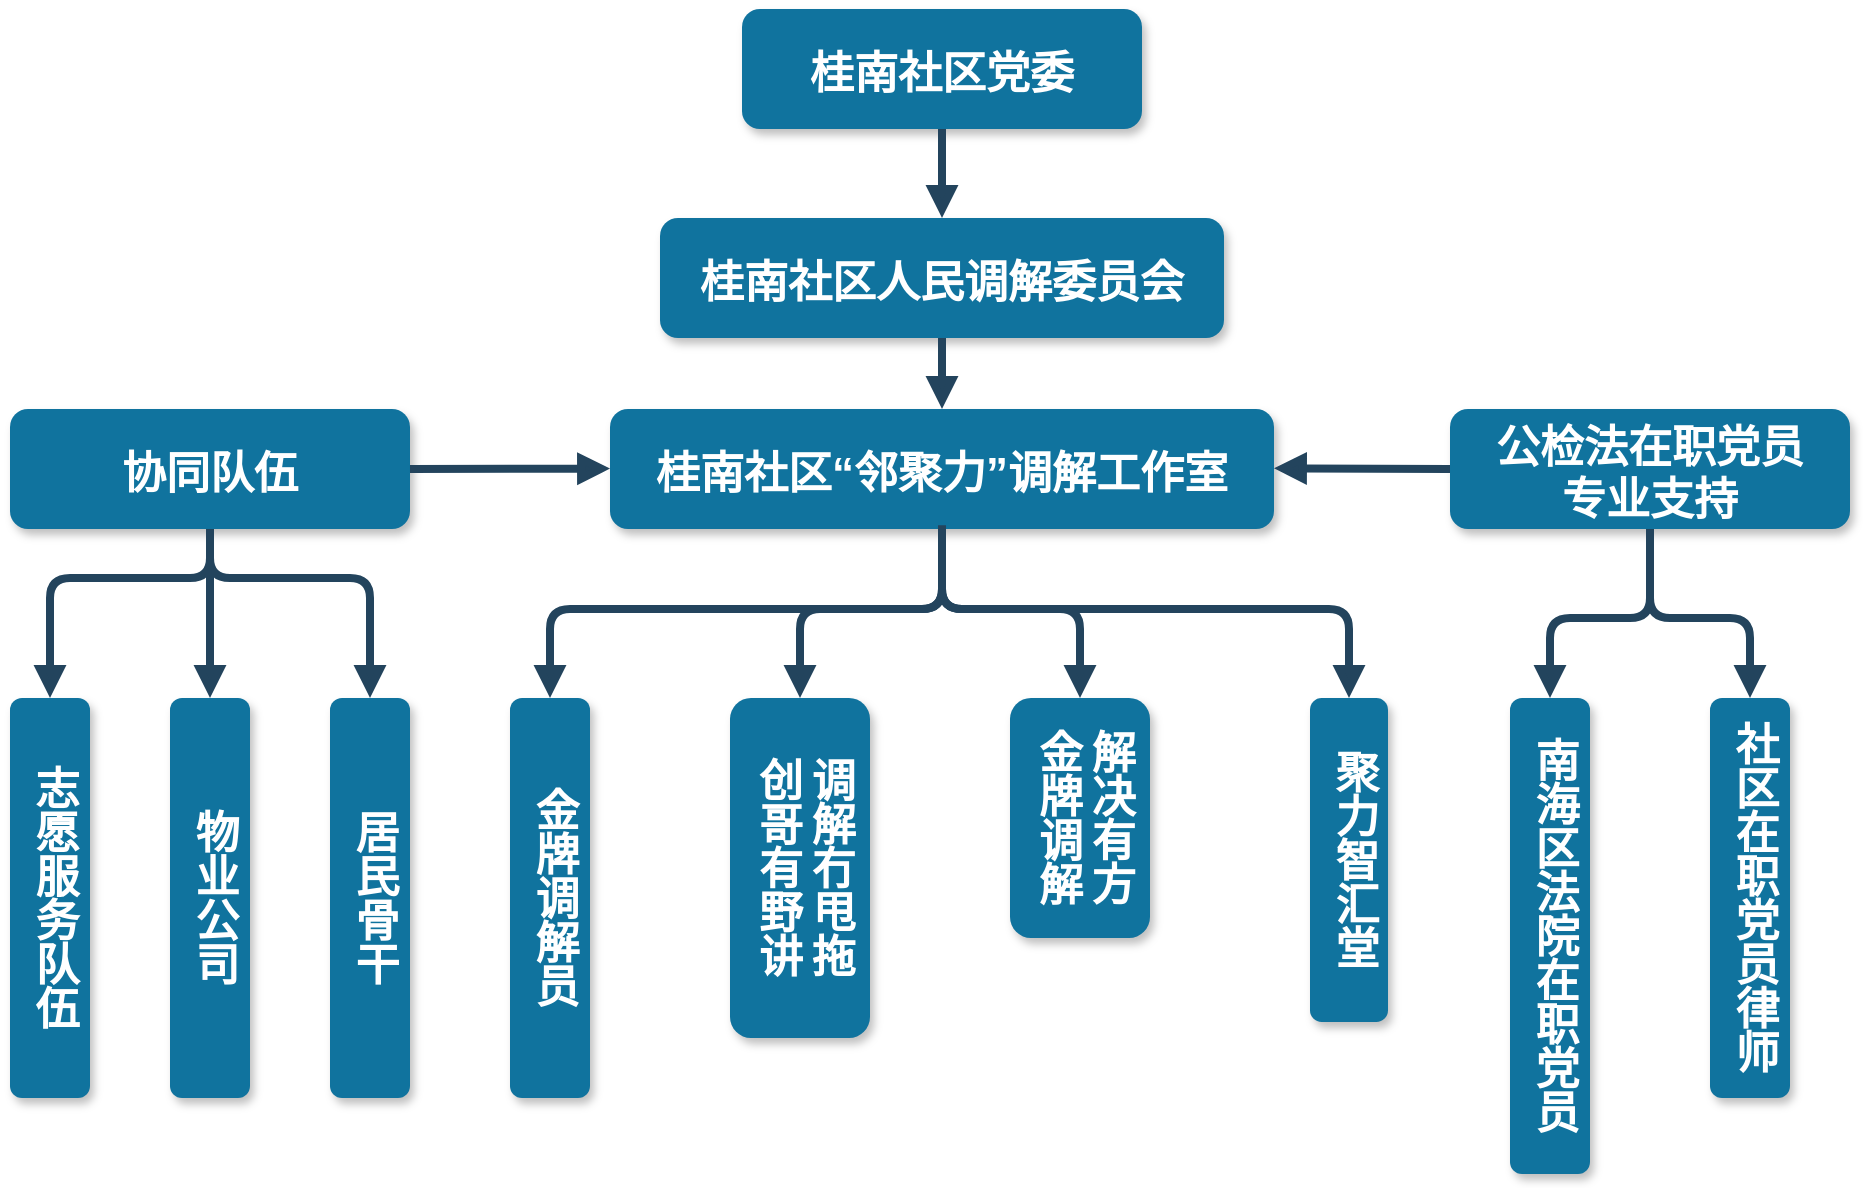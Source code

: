 <mxfile version="24.8.3">
  <diagram name="Page-1" id="97916047-d0de-89f5-080d-49f4d83e522f">
    <mxGraphModel dx="1400" dy="707" grid="1" gridSize="10" guides="1" tooltips="1" connect="1" arrows="1" fold="1" page="1" pageScale="1.5" pageWidth="1169" pageHeight="827" background="none" math="0" shadow="0">
      <root>
        <mxCell id="0" />
        <mxCell id="1" parent="0" />
        <mxCell id="2" value="桂南社区党委" style="rounded=1;fillColor=#10739E;strokeColor=none;shadow=1;gradientColor=none;fontStyle=1;fontColor=#FFFFFF;fontSize=22;" parent="1" vertex="1">
          <mxGeometry x="696" y="255.5" width="200" height="60" as="geometry" />
        </mxCell>
        <mxCell id="3" value="桂南社区“邻聚力”调解工作室" style="rounded=1;fillColor=#10739E;strokeColor=none;shadow=1;gradientColor=none;fontStyle=1;fontColor=#FFFFFF;fontSize=22;" parent="1" vertex="1">
          <mxGeometry x="630" y="455.5" width="332" height="60" as="geometry" />
        </mxCell>
        <mxCell id="6" value="桂南社区人民调解委员会" style="rounded=1;fillColor=#10739E;strokeColor=none;shadow=1;gradientColor=none;fontStyle=1;fontColor=#FFFFFF;fontSize=22;" parent="1" vertex="1">
          <mxGeometry x="655" y="360" width="282" height="60" as="geometry" />
        </mxCell>
        <mxCell id="7" value="公检法在职党员&#xa;专业支持" style="rounded=1;fillColor=#10739E;strokeColor=none;shadow=1;gradientColor=none;fontStyle=1;fontColor=#FFFFFF;fontSize=22;" parent="1" vertex="1">
          <mxGeometry x="1050" y="455.5" width="200" height="60" as="geometry" />
        </mxCell>
        <mxCell id="8" value="金牌调解员" style="rounded=1;fillColor=#10739E;strokeColor=none;shadow=1;gradientColor=none;fontStyle=1;fontColor=#FFFFFF;fontSize=22;direction=south;horizontal=1;whiteSpace=wrap;textDirection=vertical-lr;" parent="1" vertex="1">
          <mxGeometry x="580" y="600" width="40" height="200" as="geometry" />
        </mxCell>
        <mxCell id="13" value="创哥有野讲&#xa;调解冇甩拖" style="rounded=1;fillColor=#10739E;strokeColor=none;shadow=1;gradientColor=none;fontStyle=1;fontColor=#FFFFFF;fontSize=22;direction=south;whiteSpace=wrap;textDirection=vertical-lr;" parent="1" vertex="1">
          <mxGeometry x="690" y="600" width="70" height="170" as="geometry" />
        </mxCell>
        <mxCell id="18" value="金牌调解&#xa;解决有方" style="rounded=1;fillColor=#10739E;strokeColor=none;shadow=1;gradientColor=none;fontStyle=1;fontColor=#FFFFFF;fontSize=22;direction=south;whiteSpace=wrap;textDirection=vertical-lr;" parent="1" vertex="1">
          <mxGeometry x="830" y="600" width="70" height="120" as="geometry" />
        </mxCell>
        <mxCell id="23" value="聚力智汇堂" style="rounded=1;fillColor=#10739E;strokeColor=none;shadow=1;gradientColor=none;fontStyle=1;fontColor=#FFFFFF;fontSize=22;direction=south;whiteSpace=wrap;textDirection=vertical-lr;" parent="1" vertex="1">
          <mxGeometry x="980" y="600" width="39" height="162" as="geometry" />
        </mxCell>
        <mxCell id="29" value="" style="edgeStyle=elbowEdgeStyle;elbow=vertical;strokeWidth=4;endArrow=block;endFill=1;fontStyle=1;strokeColor=#23445D;entryX=0.5;entryY=0;entryDx=0;entryDy=0;" parent="1" source="2" target="6" edge="1">
          <mxGeometry x="22" y="165.5" width="100" height="100" as="geometry">
            <mxPoint x="46" y="391" as="sourcePoint" />
            <mxPoint x="146" y="291" as="targetPoint" />
          </mxGeometry>
        </mxCell>
        <mxCell id="37" value="" style="edgeStyle=elbowEdgeStyle;elbow=vertical;strokeWidth=4;endArrow=block;endFill=1;fontStyle=1;strokeColor=#23445D;exitX=0.5;exitY=1;exitDx=0;exitDy=0;" parent="1" source="3" target="23" edge="1">
          <mxGeometry x="22" y="165.5" width="100" height="100" as="geometry">
            <mxPoint x="806" y="480" as="sourcePoint" />
            <mxPoint x="122" y="165.5" as="targetPoint" />
            <Array as="points">
              <mxPoint x="972" y="555.5" />
            </Array>
          </mxGeometry>
        </mxCell>
        <mxCell id="54" value="" style="edgeStyle=elbowEdgeStyle;elbow=vertical;strokeWidth=4;endArrow=block;endFill=1;fontStyle=1;strokeColor=#23445D;exitX=0.5;exitY=1;exitDx=0;exitDy=0;" parent="1" source="3" target="13" edge="1">
          <mxGeometry x="22" y="165.5" width="100" height="100" as="geometry">
            <mxPoint x="22" y="265.5" as="sourcePoint" />
            <mxPoint x="122" y="165.5" as="targetPoint" />
            <Array as="points">
              <mxPoint x="652" y="555.5" />
            </Array>
          </mxGeometry>
        </mxCell>
        <mxCell id="55" value="" style="edgeStyle=elbowEdgeStyle;elbow=vertical;strokeWidth=4;endArrow=block;endFill=1;fontStyle=1;strokeColor=#23445D;exitX=0.5;exitY=0.968;exitDx=0;exitDy=0;exitPerimeter=0;" parent="1" source="3" target="18" edge="1">
          <mxGeometry x="22" y="165.5" width="100" height="100" as="geometry">
            <mxPoint x="810" y="490" as="sourcePoint" />
            <mxPoint x="122" y="165.5" as="targetPoint" />
            <Array as="points">
              <mxPoint x="942" y="555.5" />
            </Array>
          </mxGeometry>
        </mxCell>
        <mxCell id="SsjkauUhvNmDetM4eIso-57" value="" style="edgeStyle=elbowEdgeStyle;elbow=vertical;strokeWidth=4;endArrow=block;endFill=1;fontStyle=1;strokeColor=#23445D;entryX=0.5;entryY=0;entryDx=0;entryDy=0;exitX=0.5;exitY=1;exitDx=0;exitDy=0;" edge="1" parent="1" source="6" target="3">
          <mxGeometry x="22" y="165.5" width="100" height="100" as="geometry">
            <mxPoint x="984" y="435.5" as="sourcePoint" />
            <mxPoint x="984" y="485.5" as="targetPoint" />
          </mxGeometry>
        </mxCell>
        <mxCell id="SsjkauUhvNmDetM4eIso-59" value="" style="edgeStyle=elbowEdgeStyle;elbow=vertical;strokeWidth=4;endArrow=block;endFill=1;fontStyle=1;strokeColor=#23445D;exitX=0.5;exitY=1;exitDx=0;exitDy=0;entryX=0;entryY=0.5;entryDx=0;entryDy=0;" edge="1" parent="1" source="3" target="8">
          <mxGeometry x="22" y="165.5" width="100" height="100" as="geometry">
            <mxPoint x="741" y="516" as="sourcePoint" />
            <mxPoint x="690" y="620" as="targetPoint" />
            <Array as="points">
              <mxPoint x="587" y="555.5" />
            </Array>
          </mxGeometry>
        </mxCell>
        <mxCell id="SsjkauUhvNmDetM4eIso-60" value="协同队伍" style="rounded=1;fillColor=#10739E;strokeColor=none;shadow=1;gradientColor=none;fontStyle=1;fontColor=#FFFFFF;fontSize=22;" vertex="1" parent="1">
          <mxGeometry x="330" y="455.5" width="200" height="60" as="geometry" />
        </mxCell>
        <mxCell id="SsjkauUhvNmDetM4eIso-61" value="志愿服务队伍" style="rounded=1;fillColor=#10739E;strokeColor=none;shadow=1;gradientColor=none;fontStyle=1;fontColor=#FFFFFF;fontSize=22;direction=south;horizontal=1;whiteSpace=wrap;textDirection=vertical-lr;" vertex="1" parent="1">
          <mxGeometry x="330" y="600" width="40" height="200" as="geometry" />
        </mxCell>
        <mxCell id="SsjkauUhvNmDetM4eIso-62" value="物业公司" style="rounded=1;fillColor=#10739E;strokeColor=none;shadow=1;gradientColor=none;fontStyle=1;fontColor=#FFFFFF;fontSize=22;direction=south;horizontal=1;whiteSpace=wrap;textDirection=vertical-lr;" vertex="1" parent="1">
          <mxGeometry x="410" y="600" width="40" height="200" as="geometry" />
        </mxCell>
        <mxCell id="SsjkauUhvNmDetM4eIso-63" value="居民骨干" style="rounded=1;fillColor=#10739E;strokeColor=none;shadow=1;gradientColor=none;fontStyle=1;fontColor=#FFFFFF;fontSize=22;direction=south;horizontal=1;whiteSpace=wrap;textDirection=vertical-lr;" vertex="1" parent="1">
          <mxGeometry x="490" y="600" width="40" height="200" as="geometry" />
        </mxCell>
        <mxCell id="SsjkauUhvNmDetM4eIso-64" value="南海区法院在职党员" style="rounded=1;fillColor=#10739E;strokeColor=none;shadow=1;gradientColor=none;fontStyle=1;fontColor=#FFFFFF;fontSize=22;direction=south;horizontal=1;whiteSpace=wrap;textDirection=vertical-lr;" vertex="1" parent="1">
          <mxGeometry x="1080" y="600" width="40" height="238" as="geometry" />
        </mxCell>
        <mxCell id="SsjkauUhvNmDetM4eIso-65" value="社区在职党员律师" style="rounded=1;fillColor=#10739E;strokeColor=none;shadow=1;gradientColor=none;fontStyle=1;fontColor=#FFFFFF;fontSize=22;direction=south;horizontal=1;whiteSpace=wrap;textDirection=vertical-lr;" vertex="1" parent="1">
          <mxGeometry x="1180" y="600" width="40" height="200" as="geometry" />
        </mxCell>
        <mxCell id="SsjkauUhvNmDetM4eIso-66" value="" style="edgeStyle=elbowEdgeStyle;elbow=vertical;strokeWidth=4;endArrow=block;endFill=1;fontStyle=1;strokeColor=#23445D;entryX=0;entryY=0.5;entryDx=0;entryDy=0;exitX=1;exitY=0.5;exitDx=0;exitDy=0;" edge="1" parent="1" source="SsjkauUhvNmDetM4eIso-60" target="3">
          <mxGeometry x="22" y="165.5" width="100" height="100" as="geometry">
            <mxPoint x="540" y="485.31" as="sourcePoint" />
            <mxPoint x="610" y="485.31" as="targetPoint" />
            <Array as="points">
              <mxPoint x="550" y="485.31" />
            </Array>
          </mxGeometry>
        </mxCell>
        <mxCell id="SsjkauUhvNmDetM4eIso-67" value="" style="edgeStyle=elbowEdgeStyle;elbow=vertical;strokeWidth=4;endArrow=block;endFill=1;fontStyle=1;strokeColor=#23445D;entryX=0;entryY=0.5;entryDx=0;entryDy=0;exitX=0.5;exitY=1;exitDx=0;exitDy=0;" edge="1" parent="1" source="SsjkauUhvNmDetM4eIso-60" target="SsjkauUhvNmDetM4eIso-61">
          <mxGeometry x="22" y="165.5" width="100" height="100" as="geometry">
            <mxPoint x="330" y="365.5" as="sourcePoint" />
            <mxPoint x="330" y="415.5" as="targetPoint" />
            <Array as="points">
              <mxPoint x="390" y="540" />
            </Array>
          </mxGeometry>
        </mxCell>
        <mxCell id="SsjkauUhvNmDetM4eIso-68" value="" style="edgeStyle=elbowEdgeStyle;elbow=vertical;strokeWidth=4;endArrow=block;endFill=1;fontStyle=1;strokeColor=#23445D;entryX=0;entryY=0.5;entryDx=0;entryDy=0;exitX=0.5;exitY=1;exitDx=0;exitDy=0;" edge="1" parent="1" source="SsjkauUhvNmDetM4eIso-60" target="SsjkauUhvNmDetM4eIso-63">
          <mxGeometry x="22" y="165.5" width="100" height="100" as="geometry">
            <mxPoint x="410" y="342.5" as="sourcePoint" />
            <mxPoint x="550" y="562" as="targetPoint" />
            <Array as="points">
              <mxPoint x="480" y="540" />
            </Array>
          </mxGeometry>
        </mxCell>
        <mxCell id="SsjkauUhvNmDetM4eIso-69" value="" style="edgeStyle=elbowEdgeStyle;elbow=vertical;strokeWidth=4;endArrow=block;endFill=1;fontStyle=1;strokeColor=#23445D;entryX=0;entryY=0.5;entryDx=0;entryDy=0;exitX=0.5;exitY=1;exitDx=0;exitDy=0;" edge="1" parent="1" source="SsjkauUhvNmDetM4eIso-60" target="SsjkauUhvNmDetM4eIso-62">
          <mxGeometry x="22" y="165.5" width="100" height="100" as="geometry">
            <mxPoint x="480" y="380" as="sourcePoint" />
            <mxPoint x="480" y="380" as="targetPoint" />
            <Array as="points">
              <mxPoint x="420" y="540" />
            </Array>
          </mxGeometry>
        </mxCell>
        <mxCell id="SsjkauUhvNmDetM4eIso-70" value="" style="edgeStyle=elbowEdgeStyle;elbow=vertical;strokeWidth=4;endArrow=block;endFill=1;fontStyle=1;strokeColor=#23445D;entryX=0;entryY=0.5;entryDx=0;entryDy=0;exitX=0.5;exitY=1;exitDx=0;exitDy=0;" edge="1" parent="1" source="7" target="SsjkauUhvNmDetM4eIso-65">
          <mxGeometry x="22" y="165.5" width="100" height="100" as="geometry">
            <mxPoint x="1250" y="535" as="sourcePoint" />
            <mxPoint x="1250" y="585" as="targetPoint" />
            <Array as="points">
              <mxPoint x="1090" y="560" />
            </Array>
          </mxGeometry>
        </mxCell>
        <mxCell id="SsjkauUhvNmDetM4eIso-71" value="" style="edgeStyle=elbowEdgeStyle;elbow=vertical;strokeWidth=4;endArrow=block;endFill=1;fontStyle=1;strokeColor=#23445D;entryX=0;entryY=0.5;entryDx=0;entryDy=0;exitX=0.5;exitY=1;exitDx=0;exitDy=0;" edge="1" parent="1" source="7" target="SsjkauUhvNmDetM4eIso-64">
          <mxGeometry x="22" y="165.5" width="100" height="100" as="geometry">
            <mxPoint x="1099.74" y="530" as="sourcePoint" />
            <mxPoint x="1099.74" y="580" as="targetPoint" />
            <Array as="points">
              <mxPoint x="1050" y="560" />
            </Array>
          </mxGeometry>
        </mxCell>
        <mxCell id="SsjkauUhvNmDetM4eIso-72" value="" style="edgeStyle=elbowEdgeStyle;elbow=vertical;strokeWidth=4;endArrow=block;endFill=1;fontStyle=1;strokeColor=#23445D;entryX=1;entryY=0.5;entryDx=0;entryDy=0;exitX=0;exitY=0.5;exitDx=0;exitDy=0;" edge="1" parent="1" source="7" target="3">
          <mxGeometry x="22" y="165.5" width="100" height="100" as="geometry">
            <mxPoint x="1080" y="485.85" as="sourcePoint" />
            <mxPoint x="980" y="485.85" as="targetPoint" />
            <Array as="points">
              <mxPoint x="1000" y="485.16" />
            </Array>
          </mxGeometry>
        </mxCell>
      </root>
    </mxGraphModel>
  </diagram>
</mxfile>

